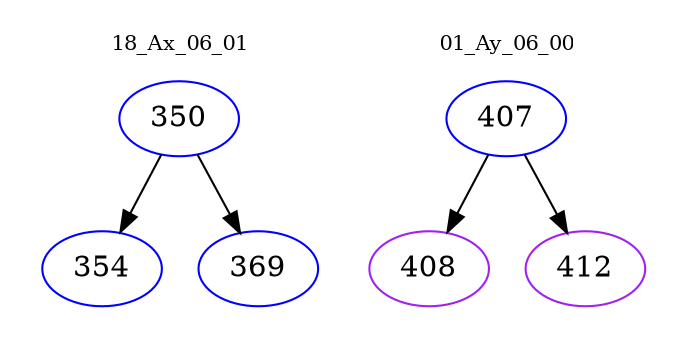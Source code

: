 digraph{
subgraph cluster_0 {
color = white
label = "18_Ax_06_01";
fontsize=10;
T0_350 [label="350", color="blue"]
T0_350 -> T0_354 [color="black"]
T0_354 [label="354", color="blue"]
T0_350 -> T0_369 [color="black"]
T0_369 [label="369", color="blue"]
}
subgraph cluster_1 {
color = white
label = "01_Ay_06_00";
fontsize=10;
T1_407 [label="407", color="blue"]
T1_407 -> T1_408 [color="black"]
T1_408 [label="408", color="purple"]
T1_407 -> T1_412 [color="black"]
T1_412 [label="412", color="purple"]
}
}
